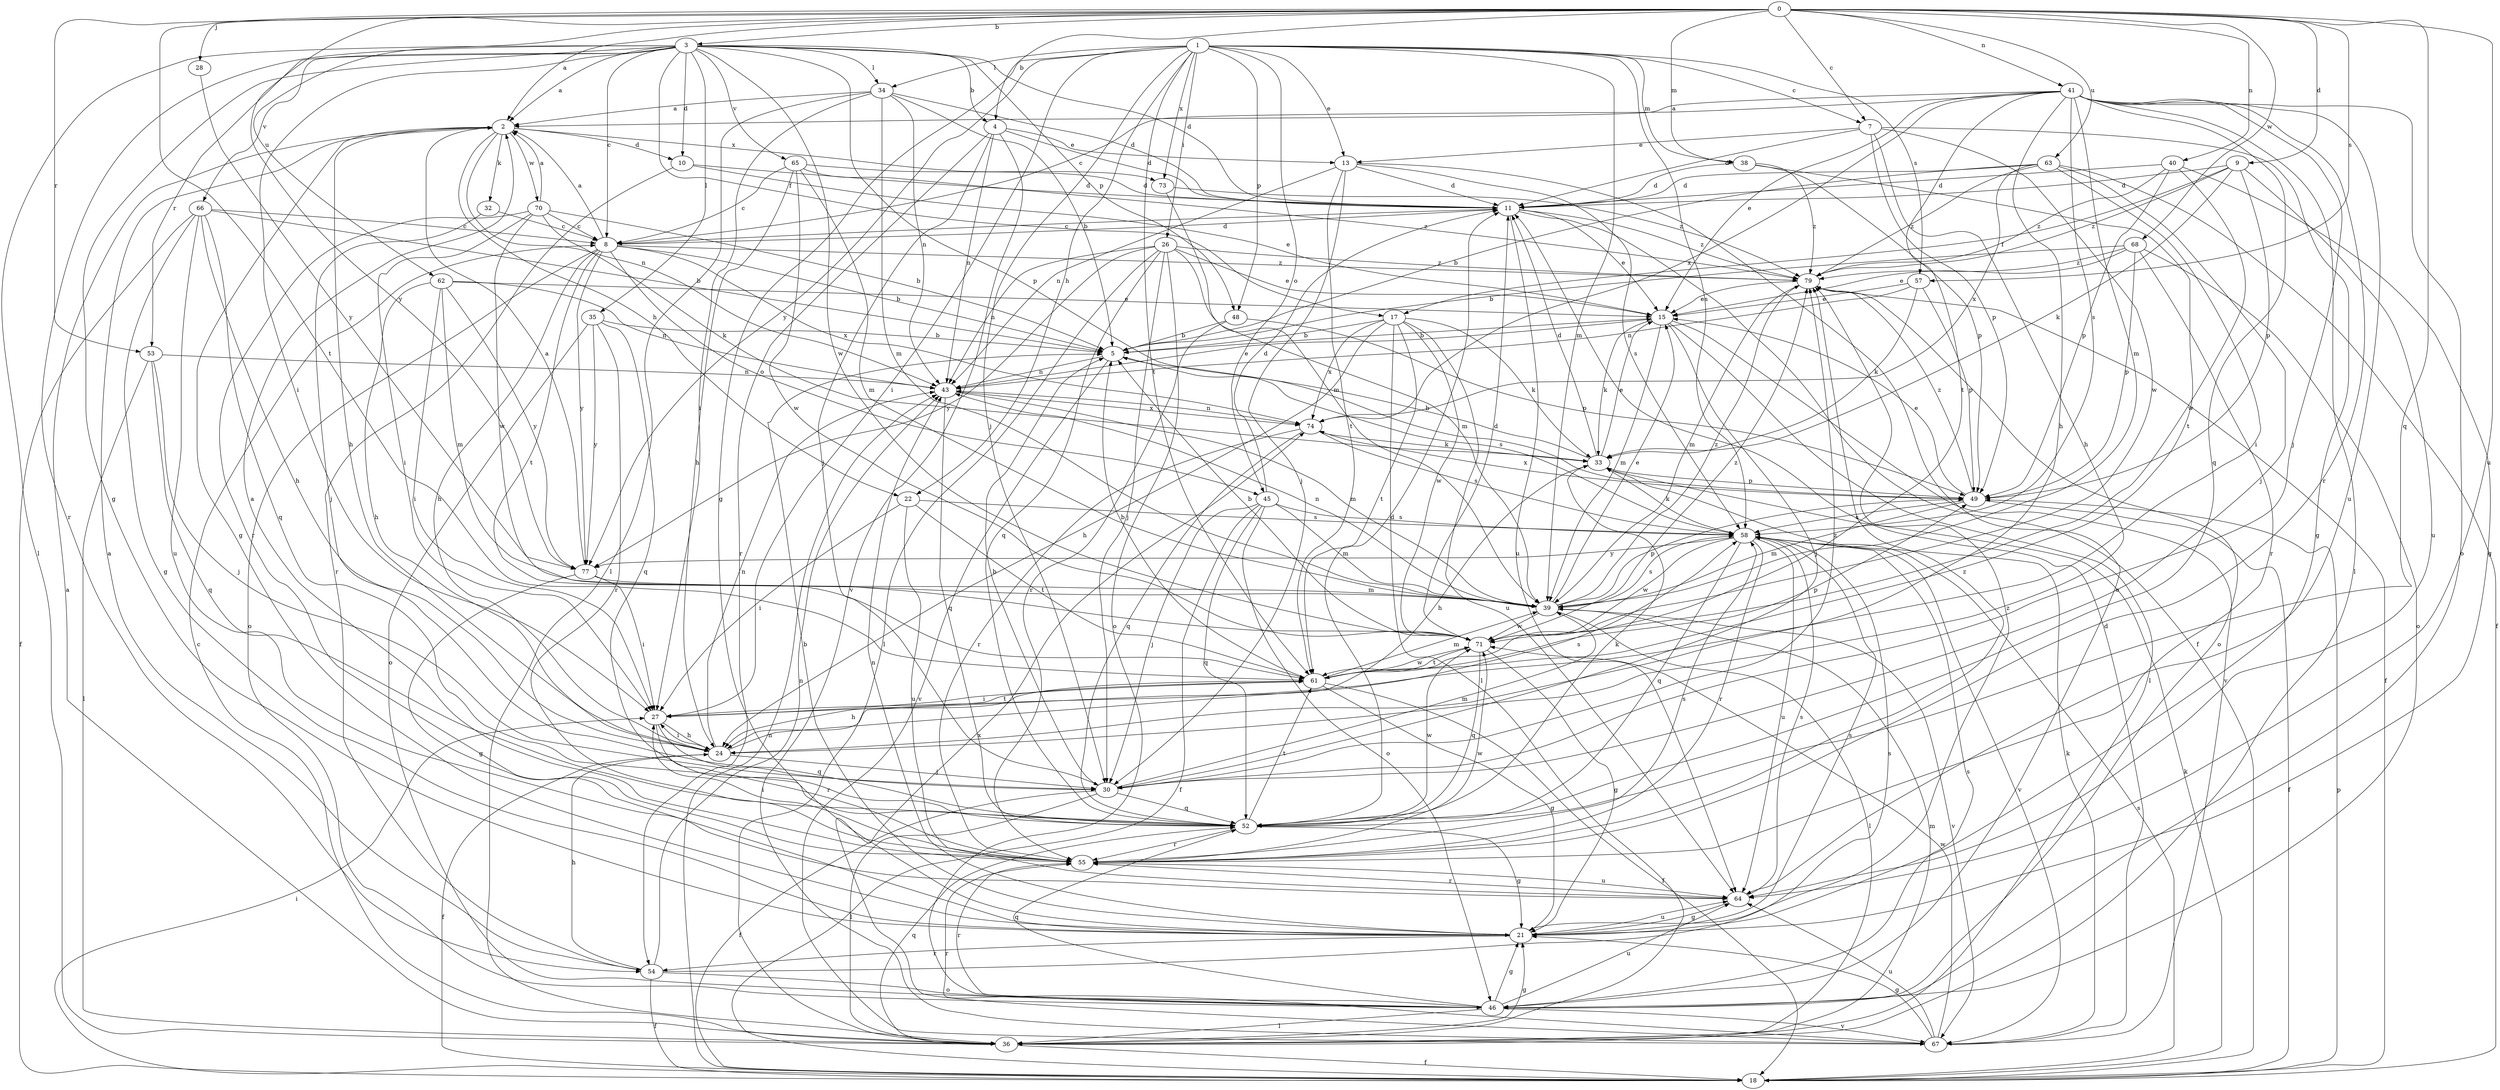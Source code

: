 strict digraph  {
0;
1;
2;
3;
4;
5;
7;
8;
9;
10;
11;
13;
15;
17;
18;
21;
22;
24;
26;
27;
28;
30;
32;
33;
34;
35;
36;
38;
39;
40;
41;
43;
45;
46;
48;
49;
52;
53;
54;
55;
57;
58;
61;
62;
63;
64;
65;
66;
67;
68;
70;
71;
73;
74;
77;
79;
0 -> 2  [label=a];
0 -> 3  [label=b];
0 -> 4  [label=b];
0 -> 7  [label=c];
0 -> 9  [label=d];
0 -> 28  [label=j];
0 -> 38  [label=m];
0 -> 40  [label=n];
0 -> 41  [label=n];
0 -> 52  [label=q];
0 -> 53  [label=r];
0 -> 57  [label=s];
0 -> 61  [label=t];
0 -> 62  [label=u];
0 -> 63  [label=u];
0 -> 64  [label=u];
0 -> 68  [label=w];
0 -> 77  [label=y];
1 -> 7  [label=c];
1 -> 13  [label=e];
1 -> 21  [label=g];
1 -> 22  [label=h];
1 -> 26  [label=i];
1 -> 27  [label=i];
1 -> 30  [label=j];
1 -> 34  [label=l];
1 -> 38  [label=m];
1 -> 39  [label=m];
1 -> 45  [label=o];
1 -> 48  [label=p];
1 -> 57  [label=s];
1 -> 58  [label=s];
1 -> 61  [label=t];
1 -> 73  [label=x];
1 -> 77  [label=y];
2 -> 10  [label=d];
2 -> 21  [label=g];
2 -> 22  [label=h];
2 -> 24  [label=h];
2 -> 32  [label=k];
2 -> 43  [label=n];
2 -> 70  [label=w];
2 -> 73  [label=x];
3 -> 2  [label=a];
3 -> 4  [label=b];
3 -> 8  [label=c];
3 -> 10  [label=d];
3 -> 11  [label=d];
3 -> 17  [label=f];
3 -> 21  [label=g];
3 -> 27  [label=i];
3 -> 34  [label=l];
3 -> 35  [label=l];
3 -> 36  [label=l];
3 -> 48  [label=p];
3 -> 49  [label=p];
3 -> 53  [label=r];
3 -> 54  [label=r];
3 -> 65  [label=v];
3 -> 66  [label=v];
3 -> 71  [label=w];
4 -> 11  [label=d];
4 -> 13  [label=e];
4 -> 30  [label=j];
4 -> 43  [label=n];
4 -> 54  [label=r];
4 -> 67  [label=v];
5 -> 43  [label=n];
5 -> 58  [label=s];
5 -> 67  [label=v];
7 -> 11  [label=d];
7 -> 13  [label=e];
7 -> 21  [label=g];
7 -> 24  [label=h];
7 -> 49  [label=p];
7 -> 71  [label=w];
8 -> 2  [label=a];
8 -> 5  [label=b];
8 -> 11  [label=d];
8 -> 24  [label=h];
8 -> 45  [label=o];
8 -> 46  [label=o];
8 -> 61  [label=t];
8 -> 74  [label=x];
8 -> 77  [label=y];
8 -> 79  [label=z];
9 -> 11  [label=d];
9 -> 17  [label=f];
9 -> 33  [label=k];
9 -> 49  [label=p];
9 -> 64  [label=u];
9 -> 79  [label=z];
10 -> 11  [label=d];
10 -> 15  [label=e];
10 -> 54  [label=r];
11 -> 8  [label=c];
11 -> 15  [label=e];
11 -> 18  [label=f];
11 -> 64  [label=u];
11 -> 79  [label=z];
13 -> 11  [label=d];
13 -> 30  [label=j];
13 -> 43  [label=n];
13 -> 46  [label=o];
13 -> 58  [label=s];
13 -> 61  [label=t];
15 -> 5  [label=b];
15 -> 30  [label=j];
15 -> 33  [label=k];
15 -> 36  [label=l];
15 -> 39  [label=m];
15 -> 67  [label=v];
17 -> 5  [label=b];
17 -> 24  [label=h];
17 -> 33  [label=k];
17 -> 36  [label=l];
17 -> 61  [label=t];
17 -> 64  [label=u];
17 -> 71  [label=w];
17 -> 74  [label=x];
18 -> 27  [label=i];
18 -> 33  [label=k];
18 -> 43  [label=n];
18 -> 49  [label=p];
18 -> 58  [label=s];
21 -> 5  [label=b];
21 -> 43  [label=n];
21 -> 54  [label=r];
21 -> 58  [label=s];
21 -> 64  [label=u];
21 -> 79  [label=z];
22 -> 27  [label=i];
22 -> 58  [label=s];
22 -> 61  [label=t];
22 -> 64  [label=u];
24 -> 18  [label=f];
24 -> 27  [label=i];
24 -> 30  [label=j];
24 -> 43  [label=n];
24 -> 58  [label=s];
26 -> 15  [label=e];
26 -> 30  [label=j];
26 -> 36  [label=l];
26 -> 39  [label=m];
26 -> 43  [label=n];
26 -> 46  [label=o];
26 -> 52  [label=q];
26 -> 77  [label=y];
26 -> 79  [label=z];
27 -> 24  [label=h];
27 -> 52  [label=q];
27 -> 55  [label=r];
27 -> 61  [label=t];
28 -> 77  [label=y];
30 -> 5  [label=b];
30 -> 18  [label=f];
30 -> 36  [label=l];
30 -> 39  [label=m];
30 -> 52  [label=q];
30 -> 79  [label=z];
32 -> 8  [label=c];
32 -> 30  [label=j];
33 -> 5  [label=b];
33 -> 11  [label=d];
33 -> 15  [label=e];
33 -> 24  [label=h];
33 -> 49  [label=p];
34 -> 2  [label=a];
34 -> 5  [label=b];
34 -> 11  [label=d];
34 -> 27  [label=i];
34 -> 36  [label=l];
34 -> 39  [label=m];
34 -> 43  [label=n];
35 -> 5  [label=b];
35 -> 46  [label=o];
35 -> 52  [label=q];
35 -> 55  [label=r];
35 -> 77  [label=y];
36 -> 2  [label=a];
36 -> 8  [label=c];
36 -> 18  [label=f];
36 -> 21  [label=g];
36 -> 39  [label=m];
36 -> 52  [label=q];
38 -> 11  [label=d];
38 -> 49  [label=p];
38 -> 61  [label=t];
38 -> 79  [label=z];
39 -> 15  [label=e];
39 -> 36  [label=l];
39 -> 43  [label=n];
39 -> 49  [label=p];
39 -> 58  [label=s];
39 -> 67  [label=v];
39 -> 71  [label=w];
39 -> 79  [label=z];
40 -> 11  [label=d];
40 -> 21  [label=g];
40 -> 49  [label=p];
40 -> 71  [label=w];
40 -> 79  [label=z];
41 -> 2  [label=a];
41 -> 8  [label=c];
41 -> 15  [label=e];
41 -> 24  [label=h];
41 -> 30  [label=j];
41 -> 36  [label=l];
41 -> 39  [label=m];
41 -> 46  [label=o];
41 -> 52  [label=q];
41 -> 55  [label=r];
41 -> 58  [label=s];
41 -> 61  [label=t];
41 -> 64  [label=u];
41 -> 74  [label=x];
43 -> 15  [label=e];
43 -> 39  [label=m];
43 -> 52  [label=q];
43 -> 74  [label=x];
45 -> 11  [label=d];
45 -> 18  [label=f];
45 -> 30  [label=j];
45 -> 39  [label=m];
45 -> 46  [label=o];
45 -> 52  [label=q];
45 -> 58  [label=s];
46 -> 21  [label=g];
46 -> 36  [label=l];
46 -> 52  [label=q];
46 -> 55  [label=r];
46 -> 58  [label=s];
46 -> 64  [label=u];
46 -> 67  [label=v];
48 -> 5  [label=b];
48 -> 49  [label=p];
48 -> 55  [label=r];
49 -> 15  [label=e];
49 -> 18  [label=f];
49 -> 39  [label=m];
49 -> 58  [label=s];
49 -> 74  [label=x];
49 -> 79  [label=z];
52 -> 11  [label=d];
52 -> 21  [label=g];
52 -> 33  [label=k];
52 -> 55  [label=r];
52 -> 61  [label=t];
52 -> 71  [label=w];
53 -> 30  [label=j];
53 -> 36  [label=l];
53 -> 43  [label=n];
53 -> 52  [label=q];
54 -> 2  [label=a];
54 -> 18  [label=f];
54 -> 24  [label=h];
54 -> 43  [label=n];
54 -> 46  [label=o];
54 -> 58  [label=s];
55 -> 2  [label=a];
55 -> 27  [label=i];
55 -> 58  [label=s];
55 -> 64  [label=u];
55 -> 71  [label=w];
55 -> 79  [label=z];
57 -> 15  [label=e];
57 -> 33  [label=k];
57 -> 43  [label=n];
57 -> 49  [label=p];
58 -> 33  [label=k];
58 -> 52  [label=q];
58 -> 55  [label=r];
58 -> 64  [label=u];
58 -> 67  [label=v];
58 -> 71  [label=w];
58 -> 77  [label=y];
61 -> 5  [label=b];
61 -> 18  [label=f];
61 -> 21  [label=g];
61 -> 24  [label=h];
61 -> 27  [label=i];
61 -> 39  [label=m];
61 -> 49  [label=p];
61 -> 71  [label=w];
62 -> 15  [label=e];
62 -> 24  [label=h];
62 -> 27  [label=i];
62 -> 39  [label=m];
62 -> 43  [label=n];
62 -> 77  [label=y];
63 -> 5  [label=b];
63 -> 11  [label=d];
63 -> 18  [label=f];
63 -> 27  [label=i];
63 -> 30  [label=j];
63 -> 74  [label=x];
63 -> 79  [label=z];
64 -> 21  [label=g];
64 -> 55  [label=r];
64 -> 58  [label=s];
65 -> 8  [label=c];
65 -> 11  [label=d];
65 -> 24  [label=h];
65 -> 39  [label=m];
65 -> 71  [label=w];
65 -> 79  [label=z];
66 -> 5  [label=b];
66 -> 8  [label=c];
66 -> 18  [label=f];
66 -> 21  [label=g];
66 -> 24  [label=h];
66 -> 52  [label=q];
66 -> 64  [label=u];
67 -> 11  [label=d];
67 -> 21  [label=g];
67 -> 33  [label=k];
67 -> 55  [label=r];
67 -> 64  [label=u];
67 -> 71  [label=w];
67 -> 74  [label=x];
68 -> 5  [label=b];
68 -> 15  [label=e];
68 -> 46  [label=o];
68 -> 49  [label=p];
68 -> 55  [label=r];
68 -> 79  [label=z];
70 -> 2  [label=a];
70 -> 5  [label=b];
70 -> 8  [label=c];
70 -> 27  [label=i];
70 -> 33  [label=k];
70 -> 55  [label=r];
70 -> 71  [label=w];
71 -> 5  [label=b];
71 -> 11  [label=d];
71 -> 21  [label=g];
71 -> 52  [label=q];
71 -> 61  [label=t];
71 -> 79  [label=z];
73 -> 39  [label=m];
73 -> 79  [label=z];
74 -> 33  [label=k];
74 -> 43  [label=n];
74 -> 52  [label=q];
74 -> 55  [label=r];
74 -> 58  [label=s];
77 -> 2  [label=a];
77 -> 21  [label=g];
77 -> 27  [label=i];
77 -> 39  [label=m];
79 -> 15  [label=e];
79 -> 18  [label=f];
79 -> 39  [label=m];
79 -> 46  [label=o];
}
